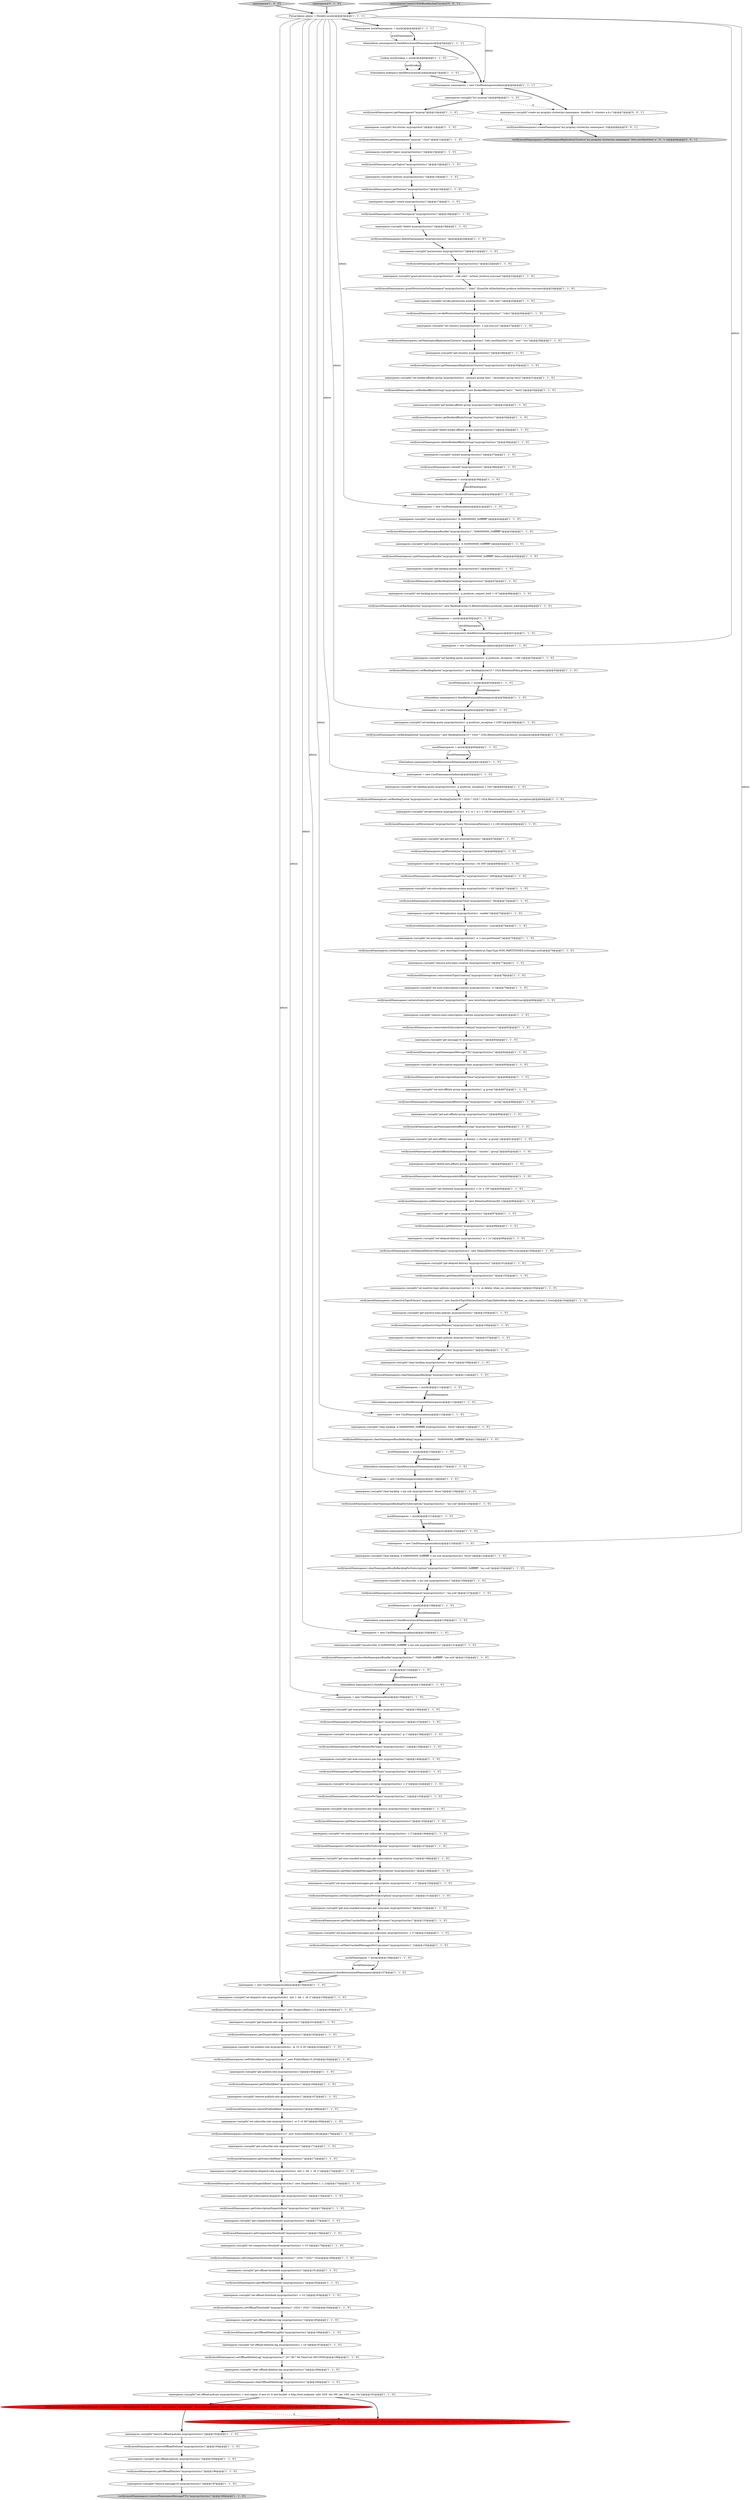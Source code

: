 digraph {
161 [style = filled, label = "namespaces.run(split(\"set-bookie-affinity-group myprop/clust/ns1 --primary-group test1 --secondary-group test2\"))@@@31@@@['1', '1', '0']", fillcolor = white, shape = ellipse image = "AAA0AAABBB1BBB"];
147 [style = filled, label = "namespaces.run(split(\"set-delayed-delivery myprop/clust/ns1 -e -t 1s\"))@@@99@@@['1', '1', '0']", fillcolor = white, shape = ellipse image = "AAA0AAABBB1BBB"];
153 [style = filled, label = "namespaces.run(split(\"set-deduplication myprop/clust/ns1 --enable\"))@@@73@@@['1', '1', '0']", fillcolor = white, shape = ellipse image = "AAA0AAABBB1BBB"];
150 [style = filled, label = "namespaces.run(split(\"set-dispatch-rate myprop/clust/ns1 -md -1 -bd -1 -dt 2\"))@@@159@@@['1', '1', '0']", fillcolor = white, shape = ellipse image = "AAA0AAABBB1BBB"];
145 [style = filled, label = "verify(mockNamespaces).deleteNamespace(\"myprop/clust/ns1\",false)@@@20@@@['1', '1', '0']", fillcolor = white, shape = ellipse image = "AAA0AAABBB1BBB"];
37 [style = filled, label = "when(admin.lookups()).thenReturn(mockLookup)@@@7@@@['1', '1', '0']", fillcolor = white, shape = ellipse image = "AAA0AAABBB1BBB"];
109 [style = filled, label = "namespaces.run(split(\"clear-offload-deletion-lag myprop/clust/ns1\"))@@@189@@@['1', '1', '0']", fillcolor = white, shape = ellipse image = "AAA0AAABBB1BBB"];
170 [style = filled, label = "namespaces.run(split(\"get-dispatch-rate myprop/clust/ns1\"))@@@161@@@['1', '1', '0']", fillcolor = white, shape = ellipse image = "AAA0AAABBB1BBB"];
171 [style = filled, label = "verify(mockNamespaces).getSubscribeRate(\"myprop/clust/ns1\")@@@172@@@['1', '1', '0']", fillcolor = white, shape = ellipse image = "AAA0AAABBB1BBB"];
194 [style = filled, label = "verify(mockNamespaces).setOffloadPolicies(\"myprop/clust/ns1\",OffloadPolicies.create(\"aws-s3\",\"test-region\",\"test-bucket\",\"http://test.endpoint\",32 * 1024 * 1024,5 * 1024 * 1024,10L * 1024 * 1024,10000L))@@@192@@@['1', '0', '0']", fillcolor = red, shape = ellipse image = "AAA1AAABBB1BBB"];
111 [style = filled, label = "verify(mockNamespaces).deleteBookieAffinityGroup(\"myprop/clust/ns1\")@@@36@@@['1', '1', '0']", fillcolor = white, shape = ellipse image = "AAA0AAABBB1BBB"];
202 [style = filled, label = "verify(mockNamespaces).createNamespace(\"my-prop/my-cluster/my-namespace\",5)@@@8@@@['0', '0', '1']", fillcolor = white, shape = ellipse image = "AAA0AAABBB3BBB"];
192 [style = filled, label = "namespaces = new CmdNamespaces(admin)@@@158@@@['1', '1', '0']", fillcolor = white, shape = ellipse image = "AAA0AAABBB1BBB"];
187 [style = filled, label = "verify(mockNamespaces).setNamespaceAntiAffinityGroup(\"myprop/clust/ns1\",\"group\")@@@88@@@['1', '1', '0']", fillcolor = white, shape = ellipse image = "AAA0AAABBB1BBB"];
101 [style = filled, label = "when(admin.namespaces()).thenReturn(mockNamespaces)@@@51@@@['1', '1', '0']", fillcolor = white, shape = ellipse image = "AAA0AAABBB1BBB"];
173 [style = filled, label = "namespaces.run(split(\"unsubscribe -s my-sub myprop/clust/ns1\"))@@@126@@@['1', '1', '0']", fillcolor = white, shape = ellipse image = "AAA0AAABBB1BBB"];
13 [style = filled, label = "verify(mockNamespaces).setInactiveTopicPolicies(\"myprop/clust/ns1\",new InactiveTopicPolicies(InactiveTopicDeleteMode.delete_when_no_subscriptions,1,true))@@@104@@@['1', '1', '0']", fillcolor = white, shape = ellipse image = "AAA0AAABBB1BBB"];
83 [style = filled, label = "verify(mockNamespaces).setOffloadThreshold(\"myprop/clust/ns1\",1024 * 1024 * 1024)@@@184@@@['1', '1', '0']", fillcolor = white, shape = ellipse image = "AAA0AAABBB1BBB"];
117 [style = filled, label = "when(admin.namespaces()).thenReturn(mockNamespaces)@@@122@@@['1', '1', '0']", fillcolor = white, shape = ellipse image = "AAA0AAABBB1BBB"];
125 [style = filled, label = "verify(mockNamespaces).removeOffloadPolicies(\"myprop/clust/ns1\")@@@194@@@['1', '1', '0']", fillcolor = white, shape = ellipse image = "AAA0AAABBB1BBB"];
79 [style = filled, label = "namespaces.run(split(\"policies myprop/clust/ns1\"))@@@15@@@['1', '1', '0']", fillcolor = white, shape = ellipse image = "AAA0AAABBB1BBB"];
30 [style = filled, label = "namespaces.run(split(\"get-persistence myprop/clust/ns1\"))@@@67@@@['1', '1', '0']", fillcolor = white, shape = ellipse image = "AAA0AAABBB1BBB"];
134 [style = filled, label = "namespaces.run(split(\"set-max-consumers-per-subscription myprop/clust/ns1 -c 3\"))@@@146@@@['1', '1', '0']", fillcolor = white, shape = ellipse image = "AAA0AAABBB1BBB"];
184 [style = filled, label = "verify(mockNamespaces).splitNamespaceBundle(\"myprop/clust/ns1\",\"0x00000000_0xffffffff\",false,null)@@@45@@@['1', '1', '0']", fillcolor = white, shape = ellipse image = "AAA0AAABBB1BBB"];
143 [style = filled, label = "namespaces.run(split(\"topics myprop/clust/ns1\"))@@@13@@@['1', '1', '0']", fillcolor = white, shape = ellipse image = "AAA0AAABBB1BBB"];
130 [style = filled, label = "verify(mockNamespaces).setRetention(\"myprop/clust/ns1\",new RetentionPolicies(60,1))@@@96@@@['1', '1', '0']", fillcolor = white, shape = ellipse image = "AAA0AAABBB1BBB"];
137 [style = filled, label = "namespaces.run(split(\"get-max-consumers-per-topic myprop/clust/ns1\"))@@@140@@@['1', '1', '0']", fillcolor = white, shape = ellipse image = "AAA0AAABBB1BBB"];
182 [style = filled, label = "verify(mockNamespaces).getCompactionThreshold(\"myprop/clust/ns1\")@@@178@@@['1', '1', '0']", fillcolor = white, shape = ellipse image = "AAA0AAABBB1BBB"];
15 [style = filled, label = "verify(mockNamespaces).setAutoSubscriptionCreation(\"myprop/clust/ns1\",new AutoSubscriptionCreationOverride(true))@@@80@@@['1', '1', '0']", fillcolor = white, shape = ellipse image = "AAA0AAABBB1BBB"];
33 [style = filled, label = "namespaces = new CmdNamespaces(admin)@@@57@@@['1', '1', '0']", fillcolor = white, shape = ellipse image = "AAA0AAABBB1BBB"];
2 [style = filled, label = "mockNamespaces = mock()@@@39@@@['1', '1', '0']", fillcolor = white, shape = ellipse image = "AAA0AAABBB1BBB"];
4 [style = filled, label = "namespaces.run(split(\"get-subscription-dispatch-rate myprop/clust/ns1\"))@@@175@@@['1', '1', '0']", fillcolor = white, shape = ellipse image = "AAA0AAABBB1BBB"];
175 [style = filled, label = "namespaces.run(split(\"create myprop/clust/ns1\"))@@@17@@@['1', '1', '0']", fillcolor = white, shape = ellipse image = "AAA0AAABBB1BBB"];
40 [style = filled, label = "PulsarAdmin admin = Mockito.mock()@@@3@@@['1', '1', '1']", fillcolor = white, shape = ellipse image = "AAA0AAABBB1BBB"];
180 [style = filled, label = "namespaces['1', '0', '0']", fillcolor = lightgray, shape = diamond image = "AAA0AAABBB1BBB"];
71 [style = filled, label = "verify(mockNamespaces).getPersistence(\"myprop/clust/ns1\")@@@68@@@['1', '1', '0']", fillcolor = white, shape = ellipse image = "AAA0AAABBB1BBB"];
93 [style = filled, label = "verify(mockNamespaces).setDelayedDeliveryMessages(\"myprop/clust/ns1\",new DelayedDeliveryPolicies(1000,true))@@@100@@@['1', '1', '0']", fillcolor = white, shape = ellipse image = "AAA0AAABBB1BBB"];
42 [style = filled, label = "verify(mockNamespaces).deleteNamespaceAntiAffinityGroup(\"myprop/clust/ns1\")@@@94@@@['1', '1', '0']", fillcolor = white, shape = ellipse image = "AAA0AAABBB1BBB"];
78 [style = filled, label = "namespaces.run(split(\"get-bookie-affinity-group myprop/clust/ns1\"))@@@33@@@['1', '1', '0']", fillcolor = white, shape = ellipse image = "AAA0AAABBB1BBB"];
136 [style = filled, label = "verify(mockNamespaces).getBookieAffinityGroup(\"myprop/clust/ns1\")@@@34@@@['1', '1', '0']", fillcolor = white, shape = ellipse image = "AAA0AAABBB1BBB"];
155 [style = filled, label = "verify(mockNamespaces).setOffloadDeleteLag(\"myprop/clust/ns1\",24 * 60 * 60,TimeUnit.SECONDS)@@@188@@@['1', '1', '0']", fillcolor = white, shape = ellipse image = "AAA0AAABBB1BBB"];
38 [style = filled, label = "mockNamespaces = mock()@@@50@@@['1', '1', '0']", fillcolor = white, shape = ellipse image = "AAA0AAABBB1BBB"];
19 [style = filled, label = "mockNamespaces = mock()@@@60@@@['1', '1', '0']", fillcolor = white, shape = ellipse image = "AAA0AAABBB1BBB"];
120 [style = filled, label = "namespaces.run(split(\"get-retention myprop/clust/ns1\"))@@@97@@@['1', '1', '0']", fillcolor = white, shape = ellipse image = "AAA0AAABBB1BBB"];
186 [style = filled, label = "verify(mockNamespaces).unloadNamespaceBundle(\"myprop/clust/ns1\",\"0x80000000_0xffffffff\")@@@43@@@['1', '1', '0']", fillcolor = white, shape = ellipse image = "AAA0AAABBB1BBB"];
94 [style = filled, label = "when(admin.namespaces()).thenReturn(mockNamespaces)@@@61@@@['1', '1', '0']", fillcolor = white, shape = ellipse image = "AAA0AAABBB1BBB"];
132 [style = filled, label = "namespaces.run(split(\"unload myprop/clust/ns1\"))@@@37@@@['1', '1', '0']", fillcolor = white, shape = ellipse image = "AAA0AAABBB1BBB"];
60 [style = filled, label = "namespaces.run(split(\"set-max-unacked-messages-per-consumer myprop/clust/ns1 -c 3\"))@@@154@@@['1', '1', '0']", fillcolor = white, shape = ellipse image = "AAA0AAABBB1BBB"];
126 [style = filled, label = "namespaces.run(split(\"get-subscribe-rate myprop/clust/ns1\"))@@@171@@@['1', '1', '0']", fillcolor = white, shape = ellipse image = "AAA0AAABBB1BBB"];
163 [style = filled, label = "verify(mockNamespaces).getTopics(\"myprop/clust/ns1\")@@@14@@@['1', '1', '0']", fillcolor = white, shape = ellipse image = "AAA0AAABBB1BBB"];
90 [style = filled, label = "namespaces.run(split(\"set-backlog-quota myprop/clust/ns1 -p producer_exception -l 10K\"))@@@53@@@['1', '1', '0']", fillcolor = white, shape = ellipse image = "AAA0AAABBB1BBB"];
152 [style = filled, label = "namespaces.run(split(\"clear-backlog myprop/clust/ns1 -force\"))@@@109@@@['1', '1', '0']", fillcolor = white, shape = ellipse image = "AAA0AAABBB1BBB"];
169 [style = filled, label = "verify(mockNamespaces).getMaxProducersPerTopic(\"myprop/clust/ns1\")@@@137@@@['1', '1', '0']", fillcolor = white, shape = ellipse image = "AAA0AAABBB1BBB"];
12 [style = filled, label = "namespaces.run(split(\"delete-anti-affinity-group myprop/clust/ns1 \"))@@@93@@@['1', '1', '0']", fillcolor = white, shape = ellipse image = "AAA0AAABBB1BBB"];
166 [style = filled, label = "verify(mockNamespaces).getRetention(\"myprop/clust/ns1\")@@@98@@@['1', '1', '0']", fillcolor = white, shape = ellipse image = "AAA0AAABBB1BBB"];
70 [style = filled, label = "namespaces.run(split(\"permissions myprop/clust/ns1\"))@@@21@@@['1', '1', '0']", fillcolor = white, shape = ellipse image = "AAA0AAABBB1BBB"];
67 [style = filled, label = "verify(mockNamespaces).setDispatchRate(\"myprop/clust/ns1\",new DispatchRate(-1,-1,2))@@@160@@@['1', '1', '0']", fillcolor = white, shape = ellipse image = "AAA0AAABBB1BBB"];
174 [style = filled, label = "namespaces.run(split(\"get-compaction-threshold myprop/clust/ns1\"))@@@177@@@['1', '1', '0']", fillcolor = white, shape = ellipse image = "AAA0AAABBB1BBB"];
74 [style = filled, label = "namespaces.run(split(\"set-persistence myprop/clust/ns1 -e 2 -w 1 -a 1 -r 100.0\"))@@@65@@@['1', '1', '0']", fillcolor = white, shape = ellipse image = "AAA0AAABBB1BBB"];
165 [style = filled, label = "namespaces.run(split(\"set-offload-policies myprop/clust/ns1 -r test-region -d aws-s3 -b test-bucket -e http://test.endpoint -mbs 32M -rbs 5M -oat 10M -oae 10s\"))@@@191@@@['1', '1', '0']", fillcolor = white, shape = ellipse image = "AAA0AAABBB1BBB"];
102 [style = filled, label = "verify(mockNamespaces).getPublishRate(\"myprop/clust/ns1\")@@@166@@@['1', '1', '0']", fillcolor = white, shape = ellipse image = "AAA0AAABBB1BBB"];
26 [style = filled, label = "mockNamespaces = mock()@@@55@@@['1', '1', '0']", fillcolor = white, shape = ellipse image = "AAA0AAABBB1BBB"];
69 [style = filled, label = "namespaces.run(split(\"remove-publish-rate myprop/clust/ns1\"))@@@167@@@['1', '1', '0']", fillcolor = white, shape = ellipse image = "AAA0AAABBB1BBB"];
11 [style = filled, label = "when(admin.namespaces()).thenReturn(mockNamespaces)@@@5@@@['1', '1', '1']", fillcolor = white, shape = ellipse image = "AAA0AAABBB1BBB"];
27 [style = filled, label = "Lookup mockLookup = mock()@@@6@@@['1', '1', '0']", fillcolor = white, shape = ellipse image = "AAA0AAABBB1BBB"];
75 [style = filled, label = "namespaces.run(split(\"set-max-consumers-per-topic myprop/clust/ns1 -c 2\"))@@@142@@@['1', '1', '0']", fillcolor = white, shape = ellipse image = "AAA0AAABBB1BBB"];
28 [style = filled, label = "namespaces = new CmdNamespaces(admin)@@@41@@@['1', '1', '0']", fillcolor = white, shape = ellipse image = "AAA0AAABBB1BBB"];
63 [style = filled, label = "namespaces.run(split(\"set-backlog-quota myprop/clust/ns1 -p producer_exception -l 10M\"))@@@58@@@['1', '1', '0']", fillcolor = white, shape = ellipse image = "AAA0AAABBB1BBB"];
154 [style = filled, label = "namespaces.run(split(\"set-max-producers-per-topic myprop/clust/ns1 -p 1\"))@@@138@@@['1', '1', '0']", fillcolor = white, shape = ellipse image = "AAA0AAABBB1BBB"];
76 [style = filled, label = "verify(mockNamespaces).clearNamespaceBacklog(\"myprop/clust/ns1\")@@@110@@@['1', '1', '0']", fillcolor = white, shape = ellipse image = "AAA0AAABBB1BBB"];
89 [style = filled, label = "verify(mockNamespaces).setDeduplicationStatus(\"myprop/clust/ns1\",true)@@@74@@@['1', '1', '0']", fillcolor = white, shape = ellipse image = "AAA0AAABBB1BBB"];
51 [style = filled, label = "when(admin.namespaces()).thenReturn(mockNamespaces)@@@157@@@['1', '1', '0']", fillcolor = white, shape = ellipse image = "AAA0AAABBB1BBB"];
66 [style = filled, label = "mockNamespaces = mock()@@@111@@@['1', '1', '0']", fillcolor = white, shape = ellipse image = "AAA0AAABBB1BBB"];
190 [style = filled, label = "namespaces.run(split(\"get-offload-policies myprop/clust/ns1\"))@@@195@@@['1', '1', '0']", fillcolor = white, shape = ellipse image = "AAA0AAABBB1BBB"];
188 [style = filled, label = "verify(mockNamespaces).unsubscribeNamespace(\"myprop/clust/ns1\",\"my-sub\")@@@127@@@['1', '1', '0']", fillcolor = white, shape = ellipse image = "AAA0AAABBB1BBB"];
5 [style = filled, label = "CmdNamespaces namespaces = new CmdNamespaces(admin)@@@6@@@['1', '1', '1']", fillcolor = white, shape = ellipse image = "AAA0AAABBB1BBB"];
55 [style = filled, label = "verify(mockNamespaces).getAntiAffinityNamespaces(\"dummy\",\"cluster\",\"group\")@@@92@@@['1', '1', '0']", fillcolor = white, shape = ellipse image = "AAA0AAABBB1BBB"];
183 [style = filled, label = "namespaces.run(split(\"get-offload-deletion-lag myprop/clust/ns1\"))@@@185@@@['1', '1', '0']", fillcolor = white, shape = ellipse image = "AAA0AAABBB1BBB"];
9 [style = filled, label = "namespaces.run(split(\"grant-permission myprop/clust/ns1 --role role1 --actions produce,consume\"))@@@23@@@['1', '1', '0']", fillcolor = white, shape = ellipse image = "AAA0AAABBB1BBB"];
200 [style = filled, label = "namespaces.run(split(\"create my-prop/my-cluster/my-namespace --bundles 5 --clusters a,b,c\"))@@@7@@@['0', '0', '1']", fillcolor = white, shape = ellipse image = "AAA0AAABBB3BBB"];
142 [style = filled, label = "verify(mockNamespaces).createNamespace(\"myprop/clust/ns1\")@@@18@@@['1', '1', '0']", fillcolor = white, shape = ellipse image = "AAA0AAABBB1BBB"];
149 [style = filled, label = "mockNamespaces = mock()@@@121@@@['1', '1', '0']", fillcolor = white, shape = ellipse image = "AAA0AAABBB1BBB"];
87 [style = filled, label = "verify(mockNamespaces).getNamespaces(\"myprop\")@@@10@@@['1', '1', '0']", fillcolor = white, shape = ellipse image = "AAA0AAABBB1BBB"];
84 [style = filled, label = "verify(mockNamespaces).getDispatchRate(\"myprop/clust/ns1\")@@@162@@@['1', '1', '0']", fillcolor = white, shape = ellipse image = "AAA0AAABBB1BBB"];
198 [style = filled, label = "verify(mockNamespaces).setOffloadPolicies(\"myprop/clust/ns1\",OffloadPolicies.create(\"aws-s3\",\"test-region\",\"test-bucket\",\"http://test.endpoint\",null,null,32 * 1024 * 1024,5 * 1024 * 1024,10 * 1024 * 1024L,10000L))@@@192@@@['0', '1', '0']", fillcolor = red, shape = ellipse image = "AAA1AAABBB2BBB"];
110 [style = filled, label = "namespaces.run(split(\"get-delayed-delivery myprop/clust/ns1\"))@@@101@@@['1', '1', '0']", fillcolor = white, shape = ellipse image = "AAA0AAABBB1BBB"];
167 [style = filled, label = "verify(mockNamespaces).setBacklogQuota(\"myprop/clust/ns1\",new BacklogQuota(10l * 1024 * 1024 * 1024,RetentionPolicy.producer_exception))@@@64@@@['1', '1', '0']", fillcolor = white, shape = ellipse image = "AAA0AAABBB1BBB"];
116 [style = filled, label = "when(admin.namespaces()).thenReturn(mockNamespaces)@@@117@@@['1', '1', '0']", fillcolor = white, shape = ellipse image = "AAA0AAABBB1BBB"];
172 [style = filled, label = "verify(mockNamespaces).clearNamespaceBundleBacklog(\"myprop/clust/ns1\",\"0x80000000_0xffffffff\")@@@115@@@['1', '1', '0']", fillcolor = white, shape = ellipse image = "AAA0AAABBB1BBB"];
115 [style = filled, label = "verify(mockNamespaces).setSubscriptionExpirationTime(\"myprop/clust/ns1\",60)@@@72@@@['1', '1', '0']", fillcolor = white, shape = ellipse image = "AAA0AAABBB1BBB"];
179 [style = filled, label = "namespaces.run(split(\"get-message-ttl myprop/clust/ns1\"))@@@83@@@['1', '1', '0']", fillcolor = white, shape = ellipse image = "AAA0AAABBB1BBB"];
146 [style = filled, label = "verify(mockNamespaces).setPublishRate(\"myprop/clust/ns1\",new PublishRate(10,20))@@@164@@@['1', '1', '0']", fillcolor = white, shape = ellipse image = "AAA0AAABBB1BBB"];
96 [style = filled, label = "namespaces = new CmdNamespaces(admin)@@@62@@@['1', '1', '0']", fillcolor = white, shape = ellipse image = "AAA0AAABBB1BBB"];
162 [style = filled, label = "verify(mockNamespaces).unsubscribeNamespaceBundle(\"myprop/clust/ns1\",\"0x80000000_0xffffffff\",\"my-sub\")@@@132@@@['1', '1', '0']", fillcolor = white, shape = ellipse image = "AAA0AAABBB1BBB"];
164 [style = filled, label = "namespaces = new CmdNamespaces(admin)@@@118@@@['1', '1', '0']", fillcolor = white, shape = ellipse image = "AAA0AAABBB1BBB"];
72 [style = filled, label = "namespaces.run(split(\"delete-bookie-affinity-group myprop/clust/ns1\"))@@@35@@@['1', '1', '0']", fillcolor = white, shape = ellipse image = "AAA0AAABBB1BBB"];
0 [style = filled, label = "verify(mockNamespaces).getMaxConsumersPerTopic(\"myprop/clust/ns1\")@@@141@@@['1', '1', '0']", fillcolor = white, shape = ellipse image = "AAA0AAABBB1BBB"];
129 [style = filled, label = "namespaces.run(split(\"clear-backlog -b 0x80000000_0xffffffff -s my-sub myprop/clust/ns1 -force\"))@@@124@@@['1', '1', '0']", fillcolor = white, shape = ellipse image = "AAA0AAABBB1BBB"];
80 [style = filled, label = "verify(mockNamespaces).removeInactiveTopicPolicies(\"myprop/clust/ns1\")@@@108@@@['1', '1', '0']", fillcolor = white, shape = ellipse image = "AAA0AAABBB1BBB"];
108 [style = filled, label = "when(admin.namespaces()).thenReturn(mockNamespaces)@@@112@@@['1', '1', '0']", fillcolor = white, shape = ellipse image = "AAA0AAABBB1BBB"];
92 [style = filled, label = "namespaces.run(split(\"delete myprop/clust/ns1\"))@@@19@@@['1', '1', '0']", fillcolor = white, shape = ellipse image = "AAA0AAABBB1BBB"];
139 [style = filled, label = "namespaces = new CmdNamespaces(admin)@@@135@@@['1', '1', '0']", fillcolor = white, shape = ellipse image = "AAA0AAABBB1BBB"];
107 [style = filled, label = "namespaces.run(split(\"list-cluster myprop/clust\"))@@@11@@@['1', '1', '0']", fillcolor = white, shape = ellipse image = "AAA0AAABBB1BBB"];
131 [style = filled, label = "namespaces.run(split(\"get-max-unacked-messages-per-subscription myprop/clust/ns1\"))@@@148@@@['1', '1', '0']", fillcolor = white, shape = ellipse image = "AAA0AAABBB1BBB"];
45 [style = filled, label = "verify(mockNamespaces).getNamespaceMessageTTL(\"myprop/clust/ns1\")@@@84@@@['1', '1', '0']", fillcolor = white, shape = ellipse image = "AAA0AAABBB1BBB"];
46 [style = filled, label = "namespaces.run(split(\"set-offload-threshold myprop/clust/ns1 -s 1G\"))@@@183@@@['1', '1', '0']", fillcolor = white, shape = ellipse image = "AAA0AAABBB1BBB"];
104 [style = filled, label = "namespaces.run(split(\"get-max-producers-per-topic myprop/clust/ns1\"))@@@136@@@['1', '1', '0']", fillcolor = white, shape = ellipse image = "AAA0AAABBB1BBB"];
100 [style = filled, label = "namespaces.run(split(\"set-backlog-quota myprop/clust/ns1 -p producer_exception -l 10G\"))@@@63@@@['1', '1', '0']", fillcolor = white, shape = ellipse image = "AAA0AAABBB1BBB"];
106 [style = filled, label = "verify(mockNamespaces).getNamespaceAntiAffinityGroup(\"myprop/clust/ns1\")@@@90@@@['1', '1', '0']", fillcolor = white, shape = ellipse image = "AAA0AAABBB1BBB"];
7 [style = filled, label = "namespaces.run(split(\"unsubscribe -b 0x80000000_0xffffffff -s my-sub myprop/clust/ns1\"))@@@131@@@['1', '1', '0']", fillcolor = white, shape = ellipse image = "AAA0AAABBB1BBB"];
195 [style = filled, label = "namespaces.run(split(\"clear-backlog -b 0x80000000_0xffffffff myprop/clust/ns1 -force\"))@@@114@@@['1', '1', '0']", fillcolor = white, shape = ellipse image = "AAA0AAABBB1BBB"];
181 [style = filled, label = "namespaces = new CmdNamespaces(admin)@@@123@@@['1', '1', '0']", fillcolor = white, shape = ellipse image = "AAA0AAABBB1BBB"];
61 [style = filled, label = "namespaces.run(split(\"set-clusters myprop/clust/ns1 -c use,usw,usc\"))@@@27@@@['1', '1', '0']", fillcolor = white, shape = ellipse image = "AAA0AAABBB1BBB"];
77 [style = filled, label = "verify(mockNamespaces).setMaxUnackedMessagesPerSubscription(\"myprop/clust/ns1\",3)@@@151@@@['1', '1', '0']", fillcolor = white, shape = ellipse image = "AAA0AAABBB1BBB"];
36 [style = filled, label = "verify(mockNamespaces).setMaxUnackedMessagesPerConsumer(\"myprop/clust/ns1\",3)@@@155@@@['1', '1', '0']", fillcolor = white, shape = ellipse image = "AAA0AAABBB1BBB"];
127 [style = filled, label = "namespaces.run(split(\"get-subscription-expiration-time myprop/clust/ns1\"))@@@85@@@['1', '1', '0']", fillcolor = white, shape = ellipse image = "AAA0AAABBB1BBB"];
159 [style = filled, label = "namespaces.run(split(\"set-retention myprop/clust/ns1 -t 1h -s 1M\"))@@@95@@@['1', '1', '0']", fillcolor = white, shape = ellipse image = "AAA0AAABBB1BBB"];
160 [style = filled, label = "namespaces = new CmdNamespaces(admin)@@@130@@@['1', '1', '0']", fillcolor = white, shape = ellipse image = "AAA0AAABBB1BBB"];
53 [style = filled, label = "namespaces.run(split(\"set-max-unacked-messages-per-subscription myprop/clust/ns1 -c 3\"))@@@150@@@['1', '1', '0']", fillcolor = white, shape = ellipse image = "AAA0AAABBB1BBB"];
49 [style = filled, label = "verify(mockNamespaces).getOffloadPolicies(\"myprop/clust/ns1\")@@@196@@@['1', '1', '0']", fillcolor = white, shape = ellipse image = "AAA0AAABBB1BBB"];
14 [style = filled, label = "namespaces.run(split(\"set-auto-subscription-creation myprop/clust/ns1 -e\"))@@@79@@@['1', '1', '0']", fillcolor = white, shape = ellipse image = "AAA0AAABBB1BBB"];
56 [style = filled, label = "namespaces.run(split(\"get-clusters myprop/clust/ns1\"))@@@29@@@['1', '1', '0']", fillcolor = white, shape = ellipse image = "AAA0AAABBB1BBB"];
135 [style = filled, label = "verify(mockNamespaces).unload(\"myprop/clust/ns1\")@@@38@@@['1', '1', '0']", fillcolor = white, shape = ellipse image = "AAA0AAABBB1BBB"];
168 [style = filled, label = "verify(mockNamespaces).setCompactionThreshold(\"myprop/clust/ns1\",1024 * 1024 * 1024)@@@180@@@['1', '1', '0']", fillcolor = white, shape = ellipse image = "AAA0AAABBB1BBB"];
88 [style = filled, label = "mockNamespaces = mock()@@@128@@@['1', '1', '0']", fillcolor = white, shape = ellipse image = "AAA0AAABBB1BBB"];
156 [style = filled, label = "verify(mockNamespaces).getMaxUnackedMessagesPerSubscription(\"myprop/clust/ns1\")@@@149@@@['1', '1', '0']", fillcolor = white, shape = ellipse image = "AAA0AAABBB1BBB"];
118 [style = filled, label = "mockNamespaces = mock()@@@133@@@['1', '1', '0']", fillcolor = white, shape = ellipse image = "AAA0AAABBB1BBB"];
196 [style = filled, label = "mockNamespaces = mock()@@@116@@@['1', '1', '0']", fillcolor = white, shape = ellipse image = "AAA0AAABBB1BBB"];
22 [style = filled, label = "verify(mockNamespaces).getDelayedDelivery(\"myprop/clust/ns1\")@@@102@@@['1', '1', '0']", fillcolor = white, shape = ellipse image = "AAA0AAABBB1BBB"];
95 [style = filled, label = "verify(mockNamespaces).getMaxUnackedMessagesPerConsumer(\"myprop/clust/ns1\")@@@153@@@['1', '1', '0']", fillcolor = white, shape = ellipse image = "AAA0AAABBB1BBB"];
20 [style = filled, label = "when(admin.namespaces()).thenReturn(mockNamespaces)@@@40@@@['1', '1', '0']", fillcolor = white, shape = ellipse image = "AAA0AAABBB1BBB"];
193 [style = filled, label = "verify(mockNamespaces).setNamespaceReplicationClusters(\"myprop/clust/ns1\",Sets.newHashSet(\"use\",\"usw\",\"usc\"))@@@28@@@['1', '1', '0']", fillcolor = white, shape = ellipse image = "AAA0AAABBB1BBB"];
50 [style = filled, label = "verify(mockNamespaces).getPermissions(\"myprop/clust/ns1\")@@@22@@@['1', '1', '0']", fillcolor = white, shape = ellipse image = "AAA0AAABBB1BBB"];
32 [style = filled, label = "namespaces.run(split(\"set-message-ttl myprop/clust/ns1 -ttl 300\"))@@@69@@@['1', '1', '0']", fillcolor = white, shape = ellipse image = "AAA0AAABBB1BBB"];
122 [style = filled, label = "verify(mockNamespaces).removePublishRate(\"myprop/clust/ns1\")@@@168@@@['1', '1', '0']", fillcolor = white, shape = ellipse image = "AAA0AAABBB1BBB"];
57 [style = filled, label = "verify(mockNamespaces).setPersistence(\"myprop/clust/ns1\",new PersistencePolicies(2,1,1,100.0d))@@@66@@@['1', '1', '0']", fillcolor = white, shape = ellipse image = "AAA0AAABBB1BBB"];
123 [style = filled, label = "namespaces.run(split(\"get-anti-affinity-group myprop/clust/ns1\"))@@@89@@@['1', '1', '0']", fillcolor = white, shape = ellipse image = "AAA0AAABBB1BBB"];
133 [style = filled, label = "namespaces.run(split(\"set-offload-deletion-lag myprop/clust/ns1 -l 1d\"))@@@187@@@['1', '1', '0']", fillcolor = white, shape = ellipse image = "AAA0AAABBB1BBB"];
44 [style = filled, label = "namespaces.run(split(\"get-inactive-topic-policies myprop/clust/ns1\"))@@@105@@@['1', '1', '0']", fillcolor = white, shape = ellipse image = "AAA0AAABBB1BBB"];
112 [style = filled, label = "namespaces.run(split(\"split-bundle myprop/clust/ns1 -b 0x00000000_0xffffffff\"))@@@44@@@['1', '1', '0']", fillcolor = white, shape = ellipse image = "AAA0AAABBB1BBB"];
6 [style = filled, label = "verify(mockNamespaces).getBacklogQuotaMap(\"myprop/clust/ns1\")@@@47@@@['1', '1', '0']", fillcolor = white, shape = ellipse image = "AAA0AAABBB1BBB"];
43 [style = filled, label = "verify(mockNamespaces).getOffloadThreshold(\"myprop/clust/ns1\")@@@182@@@['1', '1', '0']", fillcolor = white, shape = ellipse image = "AAA0AAABBB1BBB"];
35 [style = filled, label = "namespaces.run(split(\"revoke-permission myprop/clust/ns1 --role role1\"))@@@25@@@['1', '1', '0']", fillcolor = white, shape = ellipse image = "AAA0AAABBB1BBB"];
65 [style = filled, label = "verify(mockNamespaces).getPolicies(\"myprop/clust/ns1\")@@@16@@@['1', '1', '0']", fillcolor = white, shape = ellipse image = "AAA0AAABBB1BBB"];
31 [style = filled, label = "verify(mockNamespaces).getNamespaceReplicationClusters(\"myprop/clust/ns1\")@@@30@@@['1', '1', '0']", fillcolor = white, shape = ellipse image = "AAA0AAABBB1BBB"];
128 [style = filled, label = "namespaces.run(split(\"set-auto-topic-creation myprop/clust/ns1 -e -t non-partitioned\"))@@@75@@@['1', '1', '0']", fillcolor = white, shape = ellipse image = "AAA0AAABBB1BBB"];
8 [style = filled, label = "namespaces.run(split(\"get-max-unacked-messages-per-consumer myprop/clust/ns1\"))@@@152@@@['1', '1', '0']", fillcolor = white, shape = ellipse image = "AAA0AAABBB1BBB"];
52 [style = filled, label = "namespaces.run(split(\"set-publish-rate myprop/clust/ns1 -m 10 -b 20\"))@@@163@@@['1', '1', '0']", fillcolor = white, shape = ellipse image = "AAA0AAABBB1BBB"];
197 [style = filled, label = "namespaces['0', '1', '0']", fillcolor = lightgray, shape = diamond image = "AAA0AAABBB2BBB"];
201 [style = filled, label = "namespacesCreateV1WithBundlesAndClusters['0', '0', '1']", fillcolor = lightgray, shape = diamond image = "AAA0AAABBB3BBB"];
157 [style = filled, label = "when(admin.namespaces()).thenReturn(mockNamespaces)@@@134@@@['1', '1', '0']", fillcolor = white, shape = ellipse image = "AAA0AAABBB1BBB"];
114 [style = filled, label = "verify(mockNamespaces).setNamespaceMessageTTL(\"myprop/clust/ns1\",300)@@@70@@@['1', '1', '0']", fillcolor = white, shape = ellipse image = "AAA0AAABBB1BBB"];
10 [style = filled, label = "namespaces.run(split(\"remove-offload-policies myprop/clust/ns1\"))@@@193@@@['1', '1', '0']", fillcolor = white, shape = ellipse image = "AAA0AAABBB1BBB"];
119 [style = filled, label = "verify(mockNamespaces).setMaxConsumersPerSubscription(\"myprop/clust/ns1\",3)@@@147@@@['1', '1', '0']", fillcolor = white, shape = ellipse image = "AAA0AAABBB1BBB"];
73 [style = filled, label = "mockNamespaces = mock()@@@156@@@['1', '1', '0']", fillcolor = white, shape = ellipse image = "AAA0AAABBB1BBB"];
144 [style = filled, label = "namespaces.run(split(\"set-subscription-dispatch-rate myprop/clust/ns1 -md -1 -bd -1 -dt 2\"))@@@173@@@['1', '1', '0']", fillcolor = white, shape = ellipse image = "AAA0AAABBB1BBB"];
91 [style = filled, label = "verify(mockNamespaces).setMaxConsumersPerTopic(\"myprop/clust/ns1\",2)@@@143@@@['1', '1', '0']", fillcolor = white, shape = ellipse image = "AAA0AAABBB1BBB"];
34 [style = filled, label = "namespaces.run(split(\"set-compaction-threshold myprop/clust/ns1 -t 1G\"))@@@179@@@['1', '1', '0']", fillcolor = white, shape = ellipse image = "AAA0AAABBB1BBB"];
29 [style = filled, label = "namespaces.run(split(\"get-max-consumers-per-subscription myprop/clust/ns1\"))@@@144@@@['1', '1', '0']", fillcolor = white, shape = ellipse image = "AAA0AAABBB1BBB"];
113 [style = filled, label = "verify(mockNamespaces).removeAutoTopicCreation(\"myprop/clust/ns1\")@@@78@@@['1', '1', '0']", fillcolor = white, shape = ellipse image = "AAA0AAABBB1BBB"];
25 [style = filled, label = "verify(mockNamespaces).setAutoTopicCreation(\"myprop/clust/ns1\",new AutoTopicCreationOverride(true,TopicType.NON_PARTITIONED.toString(),null))@@@76@@@['1', '1', '0']", fillcolor = white, shape = ellipse image = "AAA0AAABBB1BBB"];
99 [style = filled, label = "verify(mockNamespaces).getMaxConsumersPerSubscription(\"myprop/clust/ns1\")@@@145@@@['1', '1', '0']", fillcolor = white, shape = ellipse image = "AAA0AAABBB1BBB"];
185 [style = filled, label = "verify(mockNamespaces).getSubscriptionDispatchRate(\"myprop/clust/ns1\")@@@176@@@['1', '1', '0']", fillcolor = white, shape = ellipse image = "AAA0AAABBB1BBB"];
86 [style = filled, label = "Namespaces mockNamespaces = mock()@@@4@@@['1', '1', '1']", fillcolor = white, shape = ellipse image = "AAA0AAABBB1BBB"];
48 [style = filled, label = "namespaces.run(split(\"remove-message-ttl myprop/clust/ns1\"))@@@197@@@['1', '1', '0']", fillcolor = white, shape = ellipse image = "AAA0AAABBB1BBB"];
1 [style = filled, label = "verify(mockNamespaces).setBacklogQuota(\"myprop/clust/ns1\",new BacklogQuota(10 * 1024 * 1024,RetentionPolicy.producer_exception))@@@59@@@['1', '1', '0']", fillcolor = white, shape = ellipse image = "AAA0AAABBB1BBB"];
23 [style = filled, label = "namespaces.run(split(\"set-inactive-topic-policies myprop/clust/ns1 -e -t 1s -m delete_when_no_subscriptions\"))@@@103@@@['1', '1', '0']", fillcolor = white, shape = ellipse image = "AAA0AAABBB1BBB"];
64 [style = filled, label = "namespaces.run(split(\"list myprop\"))@@@9@@@['1', '1', '0']", fillcolor = white, shape = ellipse image = "AAA0AAABBB1BBB"];
105 [style = filled, label = "namespaces.run(split(\"remove-inactive-topic-policies myprop/clust/ns1\"))@@@107@@@['1', '1', '0']", fillcolor = white, shape = ellipse image = "AAA0AAABBB1BBB"];
141 [style = filled, label = "namespaces.run(split(\"get-offload-threshold myprop/clust/ns1\"))@@@181@@@['1', '1', '0']", fillcolor = white, shape = ellipse image = "AAA0AAABBB1BBB"];
138 [style = filled, label = "verify(mockNamespaces).setBacklogQuota(\"myprop/clust/ns1\",new BacklogQuota(10 * 1024,RetentionPolicy.producer_exception))@@@54@@@['1', '1', '0']", fillcolor = white, shape = ellipse image = "AAA0AAABBB1BBB"];
62 [style = filled, label = "namespaces.run(split(\"unload myprop/clust/ns1 -b 0x80000000_0xffffffff\"))@@@42@@@['1', '1', '0']", fillcolor = white, shape = ellipse image = "AAA0AAABBB1BBB"];
158 [style = filled, label = "namespaces.run(split(\"get-anti-affinity-namespaces -p dummy -c cluster -g group\"))@@@91@@@['1', '1', '0']", fillcolor = white, shape = ellipse image = "AAA0AAABBB1BBB"];
191 [style = filled, label = "verify(mockNamespaces).getNamespaces(\"myprop\",\"clust\")@@@12@@@['1', '1', '0']", fillcolor = white, shape = ellipse image = "AAA0AAABBB1BBB"];
176 [style = filled, label = "verify(mockNamespaces).getOffloadDeleteLagMs(\"myprop/clust/ns1\")@@@186@@@['1', '1', '0']", fillcolor = white, shape = ellipse image = "AAA0AAABBB1BBB"];
54 [style = filled, label = "verify(mockNamespaces).getInactiveTopicPolicies(\"myprop/clust/ns1\")@@@106@@@['1', '1', '0']", fillcolor = white, shape = ellipse image = "AAA0AAABBB1BBB"];
148 [style = filled, label = "verify(mockNamespaces).setBacklogQuota(\"myprop/clust/ns1\",new BacklogQuota(10,RetentionPolicy.producer_request_hold))@@@49@@@['1', '1', '0']", fillcolor = white, shape = ellipse image = "AAA0AAABBB1BBB"];
18 [style = filled, label = "namespaces.run(split(\"remove-auto-topic-creation myprop/clust/ns1\"))@@@77@@@['1', '1', '0']", fillcolor = white, shape = ellipse image = "AAA0AAABBB1BBB"];
21 [style = filled, label = "namespaces.run(split(\"set-subscribe-rate myprop/clust/ns1 -sr 2 -st 60\"))@@@169@@@['1', '1', '0']", fillcolor = white, shape = ellipse image = "AAA0AAABBB1BBB"];
39 [style = filled, label = "verify(mockNamespaces).getSubscriptionExpirationTime(\"myprop/clust/ns1\")@@@86@@@['1', '1', '0']", fillcolor = white, shape = ellipse image = "AAA0AAABBB1BBB"];
58 [style = filled, label = "namespaces.run(split(\"get-backlog-quotas myprop/clust/ns1\"))@@@46@@@['1', '1', '0']", fillcolor = white, shape = ellipse image = "AAA0AAABBB1BBB"];
121 [style = filled, label = "verify(mockNamespaces).clearNamespaceBacklogForSubscription(\"myprop/clust/ns1\",\"my-sub\")@@@120@@@['1', '1', '0']", fillcolor = white, shape = ellipse image = "AAA0AAABBB1BBB"];
178 [style = filled, label = "verify(mockNamespaces).clearOffloadDeleteLag(\"myprop/clust/ns1\")@@@190@@@['1', '1', '0']", fillcolor = white, shape = ellipse image = "AAA0AAABBB1BBB"];
16 [style = filled, label = "namespaces.run(split(\"clear-backlog -s my-sub myprop/clust/ns1 -force\"))@@@119@@@['1', '1', '0']", fillcolor = white, shape = ellipse image = "AAA0AAABBB1BBB"];
24 [style = filled, label = "namespaces.run(split(\"set-subscription-expiration-time myprop/clust/ns1 -t 60\"))@@@71@@@['1', '1', '0']", fillcolor = white, shape = ellipse image = "AAA0AAABBB1BBB"];
199 [style = filled, label = "verify(mockNamespaces).setNamespaceReplicationClusters(\"my-prop/my-cluster/my-namespace\",Sets.newHashSet(\"a\",\"b\",\"c\"))@@@9@@@['0', '0', '1']", fillcolor = lightgray, shape = ellipse image = "AAA0AAABBB3BBB"];
82 [style = filled, label = "namespaces.run(split(\"get-publish-rate myprop/clust/ns1\"))@@@165@@@['1', '1', '0']", fillcolor = white, shape = ellipse image = "AAA0AAABBB1BBB"];
68 [style = filled, label = "when(admin.namespaces()).thenReturn(mockNamespaces)@@@56@@@['1', '1', '0']", fillcolor = white, shape = ellipse image = "AAA0AAABBB1BBB"];
140 [style = filled, label = "verify(mockNamespaces).setSubscriptionDispatchRate(\"myprop/clust/ns1\",new DispatchRate(-1,-1,2))@@@174@@@['1', '1', '0']", fillcolor = white, shape = ellipse image = "AAA0AAABBB1BBB"];
103 [style = filled, label = "namespaces = new CmdNamespaces(admin)@@@113@@@['1', '1', '0']", fillcolor = white, shape = ellipse image = "AAA0AAABBB1BBB"];
124 [style = filled, label = "verify(mockNamespaces).revokePermissionsOnNamespace(\"myprop/clust/ns1\",\"role1\")@@@26@@@['1', '1', '0']", fillcolor = white, shape = ellipse image = "AAA0AAABBB1BBB"];
17 [style = filled, label = "verify(mockNamespaces).setSubscribeRate(\"myprop/clust/ns1\",new SubscribeRate(2,60))@@@170@@@['1', '1', '0']", fillcolor = white, shape = ellipse image = "AAA0AAABBB1BBB"];
151 [style = filled, label = "namespaces.run(split(\"set-backlog-quota myprop/clust/ns1 -p producer_request_hold -l 10\"))@@@48@@@['1', '1', '0']", fillcolor = white, shape = ellipse image = "AAA0AAABBB1BBB"];
59 [style = filled, label = "verify(mockNamespaces).removeNamespaceMessageTTL(\"myprop/clust/ns1\")@@@198@@@['1', '1', '0']", fillcolor = lightgray, shape = ellipse image = "AAA0AAABBB1BBB"];
97 [style = filled, label = "verify(mockNamespaces).clearNamespaceBundleBacklogForSubscription(\"myprop/clust/ns1\",\"0x80000000_0xffffffff\",\"my-sub\")@@@125@@@['1', '1', '0']", fillcolor = white, shape = ellipse image = "AAA0AAABBB1BBB"];
177 [style = filled, label = "verify(mockNamespaces).removeAutoSubscriptionCreation(\"myprop/clust/ns1\")@@@82@@@['1', '1', '0']", fillcolor = white, shape = ellipse image = "AAA0AAABBB1BBB"];
41 [style = filled, label = "namespaces.run(split(\"set-anti-affinity-group myprop/clust/ns1 -g group\"))@@@87@@@['1', '1', '0']", fillcolor = white, shape = ellipse image = "AAA0AAABBB1BBB"];
81 [style = filled, label = "verify(mockNamespaces).grantPermissionOnNamespace(\"myprop/clust/ns1\",\"role1\",EnumSet.of(AuthAction.produce,AuthAction.consume))@@@24@@@['1', '1', '0']", fillcolor = white, shape = ellipse image = "AAA0AAABBB1BBB"];
47 [style = filled, label = "verify(mockNamespaces).setMaxProducersPerTopic(\"myprop/clust/ns1\",1)@@@139@@@['1', '1', '0']", fillcolor = white, shape = ellipse image = "AAA0AAABBB1BBB"];
85 [style = filled, label = "verify(mockNamespaces).setBookieAffinityGroup(\"myprop/clust/ns1\",new BookieAffinityGroupData(\"test1\",\"test2\"))@@@32@@@['1', '1', '0']", fillcolor = white, shape = ellipse image = "AAA0AAABBB1BBB"];
189 [style = filled, label = "when(admin.namespaces()).thenReturn(mockNamespaces)@@@129@@@['1', '1', '0']", fillcolor = white, shape = ellipse image = "AAA0AAABBB1BBB"];
3 [style = filled, label = "namespaces.run(split(\"remove-auto-subscription-creation myprop/clust/ns1\"))@@@81@@@['1', '1', '0']", fillcolor = white, shape = ellipse image = "AAA0AAABBB1BBB"];
98 [style = filled, label = "namespaces = new CmdNamespaces(admin)@@@52@@@['1', '1', '0']", fillcolor = white, shape = ellipse image = "AAA0AAABBB1BBB"];
54->105 [style = bold, label=""];
24->115 [style = bold, label=""];
103->195 [style = bold, label=""];
118->157 [style = bold, label=""];
180->40 [style = bold, label=""];
172->196 [style = bold, label=""];
156->53 [style = bold, label=""];
184->58 [style = bold, label=""];
187->123 [style = bold, label=""];
120->166 [style = bold, label=""];
133->155 [style = bold, label=""];
85->78 [style = bold, label=""];
182->34 [style = bold, label=""];
28->62 [style = bold, label=""];
49->48 [style = bold, label=""];
19->94 [style = bold, label=""];
65->175 [style = bold, label=""];
12->42 [style = bold, label=""];
179->45 [style = bold, label=""];
0->75 [style = bold, label=""];
102->69 [style = bold, label=""];
178->165 [style = bold, label=""];
40->164 [style = solid, label="admin"];
100->167 [style = bold, label=""];
142->92 [style = bold, label=""];
98->90 [style = bold, label=""];
33->63 [style = bold, label=""];
40->103 [style = solid, label="admin"];
77->8 [style = bold, label=""];
37->5 [style = bold, label=""];
86->11 [style = bold, label=""];
127->39 [style = bold, label=""];
38->101 [style = bold, label=""];
186->112 [style = bold, label=""];
146->82 [style = bold, label=""];
23->13 [style = bold, label=""];
113->14 [style = bold, label=""];
121->149 [style = bold, label=""];
97->173 [style = bold, label=""];
196->116 [style = solid, label="mockNamespaces"];
82->102 [style = bold, label=""];
87->107 [style = bold, label=""];
3->177 [style = bold, label=""];
47->137 [style = bold, label=""];
26->68 [style = bold, label=""];
161->85 [style = bold, label=""];
55->12 [style = bold, label=""];
88->189 [style = solid, label="mockNamespaces"];
8->95 [style = bold, label=""];
140->4 [style = bold, label=""];
10->125 [style = bold, label=""];
40->5 [style = solid, label="admin"];
191->143 [style = bold, label=""];
81->35 [style = bold, label=""];
2->20 [style = bold, label=""];
130->120 [style = bold, label=""];
84->52 [style = bold, label=""];
63->1 [style = bold, label=""];
197->40 [style = bold, label=""];
40->86 [style = bold, label=""];
188->88 [style = bold, label=""];
158->55 [style = bold, label=""];
192->150 [style = bold, label=""];
86->11 [style = solid, label="mockNamespaces"];
154->47 [style = bold, label=""];
183->176 [style = bold, label=""];
5->200 [style = bold, label=""];
151->148 [style = bold, label=""];
94->96 [style = bold, label=""];
40->192 [style = solid, label="admin"];
135->2 [style = bold, label=""];
22->23 [style = bold, label=""];
145->70 [style = bold, label=""];
143->163 [style = bold, label=""];
43->46 [style = bold, label=""];
105->80 [style = bold, label=""];
27->37 [style = solid, label="mockLookup"];
123->106 [style = bold, label=""];
167->74 [style = bold, label=""];
148->38 [style = bold, label=""];
45->127 [style = bold, label=""];
119->131 [style = bold, label=""];
137->0 [style = bold, label=""];
71->32 [style = bold, label=""];
57->30 [style = bold, label=""];
17->126 [style = bold, label=""];
138->26 [style = bold, label=""];
144->140 [style = bold, label=""];
39->41 [style = bold, label=""];
14->15 [style = bold, label=""];
52->146 [style = bold, label=""];
190->49 [style = bold, label=""];
152->76 [style = bold, label=""];
88->189 [style = bold, label=""];
66->108 [style = bold, label=""];
165->194 [style = bold, label=""];
125->190 [style = bold, label=""];
1->19 [style = bold, label=""];
166->147 [style = bold, label=""];
51->192 [style = bold, label=""];
165->198 [style = bold, label=""];
64->200 [style = dashed, label="0"];
87->202 [style = dashed, label="0"];
40->98 [style = solid, label="admin"];
198->10 [style = bold, label=""];
70->50 [style = bold, label=""];
44->54 [style = bold, label=""];
89->128 [style = bold, label=""];
201->40 [style = bold, label=""];
61->193 [style = bold, label=""];
42->159 [style = bold, label=""];
126->171 [style = bold, label=""];
40->96 [style = solid, label="admin"];
56->31 [style = bold, label=""];
112->184 [style = bold, label=""];
194->10 [style = bold, label=""];
38->101 [style = solid, label="mockNamespaces"];
73->51 [style = bold, label=""];
116->164 [style = bold, label=""];
157->139 [style = bold, label=""];
46->83 [style = bold, label=""];
25->18 [style = bold, label=""];
18->113 [style = bold, label=""];
36->73 [style = bold, label=""];
200->202 [style = bold, label=""];
128->25 [style = bold, label=""];
66->108 [style = solid, label="mockNamespaces"];
149->117 [style = bold, label=""];
72->111 [style = bold, label=""];
15->3 [style = bold, label=""];
92->145 [style = bold, label=""];
40->160 [style = solid, label="admin"];
76->66 [style = bold, label=""];
79->65 [style = bold, label=""];
164->16 [style = bold, label=""];
30->71 [style = bold, label=""];
106->158 [style = bold, label=""];
202->199 [style = bold, label=""];
19->94 [style = solid, label="mockNamespaces"];
194->198 [style = dashed, label="0"];
193->56 [style = bold, label=""];
91->29 [style = bold, label=""];
11->5 [style = bold, label=""];
27->37 [style = bold, label=""];
117->181 [style = bold, label=""];
40->33 [style = solid, label="admin"];
147->93 [style = bold, label=""];
163->79 [style = bold, label=""];
96->100 [style = bold, label=""];
60->36 [style = bold, label=""];
99->134 [style = bold, label=""];
95->60 [style = bold, label=""];
110->22 [style = bold, label=""];
139->104 [style = bold, label=""];
175->142 [style = bold, label=""];
122->21 [style = bold, label=""];
141->43 [style = bold, label=""];
31->161 [style = bold, label=""];
83->183 [style = bold, label=""];
2->20 [style = solid, label="mockNamespaces"];
62->186 [style = bold, label=""];
35->124 [style = bold, label=""];
53->77 [style = bold, label=""];
32->114 [style = bold, label=""];
171->144 [style = bold, label=""];
73->51 [style = solid, label="mockNamespaces"];
150->67 [style = bold, label=""];
26->68 [style = solid, label="mockNamespaces"];
48->59 [style = bold, label=""];
189->160 [style = bold, label=""];
6->151 [style = bold, label=""];
104->169 [style = bold, label=""];
78->136 [style = bold, label=""];
111->132 [style = bold, label=""];
50->9 [style = bold, label=""];
93->110 [style = bold, label=""];
170->84 [style = bold, label=""];
134->119 [style = bold, label=""];
176->133 [style = bold, label=""];
13->44 [style = bold, label=""];
20->28 [style = bold, label=""];
74->57 [style = bold, label=""];
68->33 [style = bold, label=""];
4->185 [style = bold, label=""];
109->178 [style = bold, label=""];
173->188 [style = bold, label=""];
80->152 [style = bold, label=""];
174->182 [style = bold, label=""];
149->117 [style = solid, label="mockNamespaces"];
90->138 [style = bold, label=""];
114->24 [style = bold, label=""];
132->135 [style = bold, label=""];
67->170 [style = bold, label=""];
136->72 [style = bold, label=""];
7->162 [style = bold, label=""];
169->154 [style = bold, label=""];
69->122 [style = bold, label=""];
101->98 [style = bold, label=""];
196->116 [style = bold, label=""];
153->89 [style = bold, label=""];
75->91 [style = bold, label=""];
40->139 [style = solid, label="admin"];
16->121 [style = bold, label=""];
185->174 [style = bold, label=""];
177->179 [style = bold, label=""];
64->87 [style = bold, label=""];
124->61 [style = bold, label=""];
40->181 [style = solid, label="admin"];
118->157 [style = solid, label="mockNamespaces"];
181->129 [style = bold, label=""];
131->156 [style = bold, label=""];
9->81 [style = bold, label=""];
168->141 [style = bold, label=""];
159->130 [style = bold, label=""];
129->97 [style = bold, label=""];
58->6 [style = bold, label=""];
29->99 [style = bold, label=""];
160->7 [style = bold, label=""];
107->191 [style = bold, label=""];
34->168 [style = bold, label=""];
155->109 [style = bold, label=""];
41->187 [style = bold, label=""];
195->172 [style = bold, label=""];
115->153 [style = bold, label=""];
40->28 [style = solid, label="admin"];
21->17 [style = bold, label=""];
108->103 [style = bold, label=""];
5->64 [style = bold, label=""];
162->118 [style = bold, label=""];
11->27 [style = bold, label=""];
}
